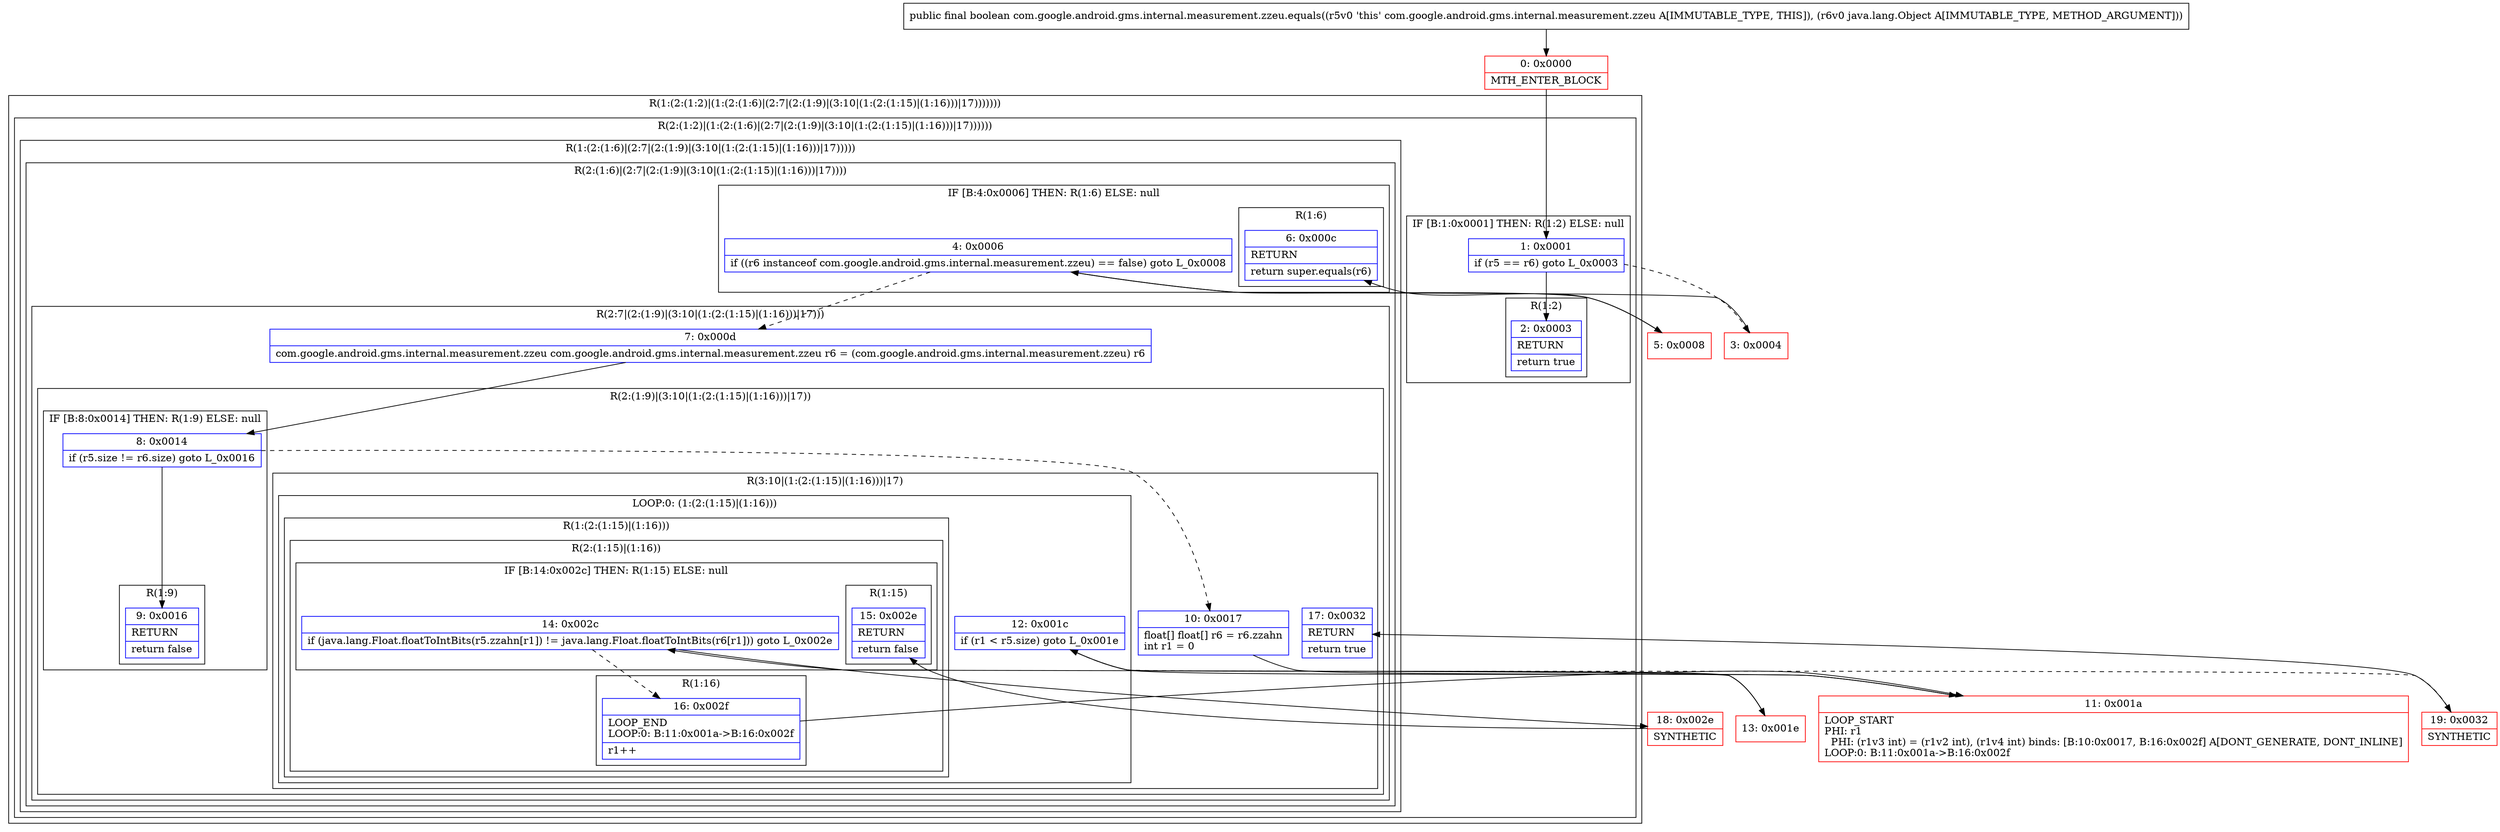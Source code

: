 digraph "CFG forcom.google.android.gms.internal.measurement.zzeu.equals(Ljava\/lang\/Object;)Z" {
subgraph cluster_Region_620895031 {
label = "R(1:(2:(1:2)|(1:(2:(1:6)|(2:7|(2:(1:9)|(3:10|(1:(2:(1:15)|(1:16)))|17)))))))";
node [shape=record,color=blue];
subgraph cluster_Region_1477284928 {
label = "R(2:(1:2)|(1:(2:(1:6)|(2:7|(2:(1:9)|(3:10|(1:(2:(1:15)|(1:16)))|17))))))";
node [shape=record,color=blue];
subgraph cluster_IfRegion_606234907 {
label = "IF [B:1:0x0001] THEN: R(1:2) ELSE: null";
node [shape=record,color=blue];
Node_1 [shape=record,label="{1\:\ 0x0001|if (r5 == r6) goto L_0x0003\l}"];
subgraph cluster_Region_1369663922 {
label = "R(1:2)";
node [shape=record,color=blue];
Node_2 [shape=record,label="{2\:\ 0x0003|RETURN\l|return true\l}"];
}
}
subgraph cluster_Region_1691159314 {
label = "R(1:(2:(1:6)|(2:7|(2:(1:9)|(3:10|(1:(2:(1:15)|(1:16)))|17)))))";
node [shape=record,color=blue];
subgraph cluster_Region_1347828831 {
label = "R(2:(1:6)|(2:7|(2:(1:9)|(3:10|(1:(2:(1:15)|(1:16)))|17))))";
node [shape=record,color=blue];
subgraph cluster_IfRegion_1728835071 {
label = "IF [B:4:0x0006] THEN: R(1:6) ELSE: null";
node [shape=record,color=blue];
Node_4 [shape=record,label="{4\:\ 0x0006|if ((r6 instanceof com.google.android.gms.internal.measurement.zzeu) == false) goto L_0x0008\l}"];
subgraph cluster_Region_758117973 {
label = "R(1:6)";
node [shape=record,color=blue];
Node_6 [shape=record,label="{6\:\ 0x000c|RETURN\l|return super.equals(r6)\l}"];
}
}
subgraph cluster_Region_2047091721 {
label = "R(2:7|(2:(1:9)|(3:10|(1:(2:(1:15)|(1:16)))|17)))";
node [shape=record,color=blue];
Node_7 [shape=record,label="{7\:\ 0x000d|com.google.android.gms.internal.measurement.zzeu com.google.android.gms.internal.measurement.zzeu r6 = (com.google.android.gms.internal.measurement.zzeu) r6\l}"];
subgraph cluster_Region_565636473 {
label = "R(2:(1:9)|(3:10|(1:(2:(1:15)|(1:16)))|17))";
node [shape=record,color=blue];
subgraph cluster_IfRegion_140621870 {
label = "IF [B:8:0x0014] THEN: R(1:9) ELSE: null";
node [shape=record,color=blue];
Node_8 [shape=record,label="{8\:\ 0x0014|if (r5.size != r6.size) goto L_0x0016\l}"];
subgraph cluster_Region_1088653780 {
label = "R(1:9)";
node [shape=record,color=blue];
Node_9 [shape=record,label="{9\:\ 0x0016|RETURN\l|return false\l}"];
}
}
subgraph cluster_Region_758534387 {
label = "R(3:10|(1:(2:(1:15)|(1:16)))|17)";
node [shape=record,color=blue];
Node_10 [shape=record,label="{10\:\ 0x0017|float[] float[] r6 = r6.zzahn\lint r1 = 0\l}"];
subgraph cluster_LoopRegion_1488550123 {
label = "LOOP:0: (1:(2:(1:15)|(1:16)))";
node [shape=record,color=blue];
Node_12 [shape=record,label="{12\:\ 0x001c|if (r1 \< r5.size) goto L_0x001e\l}"];
subgraph cluster_Region_2025844770 {
label = "R(1:(2:(1:15)|(1:16)))";
node [shape=record,color=blue];
subgraph cluster_Region_720387134 {
label = "R(2:(1:15)|(1:16))";
node [shape=record,color=blue];
subgraph cluster_IfRegion_54927590 {
label = "IF [B:14:0x002c] THEN: R(1:15) ELSE: null";
node [shape=record,color=blue];
Node_14 [shape=record,label="{14\:\ 0x002c|if (java.lang.Float.floatToIntBits(r5.zzahn[r1]) != java.lang.Float.floatToIntBits(r6[r1])) goto L_0x002e\l}"];
subgraph cluster_Region_1010553148 {
label = "R(1:15)";
node [shape=record,color=blue];
Node_15 [shape=record,label="{15\:\ 0x002e|RETURN\l|return false\l}"];
}
}
subgraph cluster_Region_1562123034 {
label = "R(1:16)";
node [shape=record,color=blue];
Node_16 [shape=record,label="{16\:\ 0x002f|LOOP_END\lLOOP:0: B:11:0x001a\-\>B:16:0x002f\l|r1++\l}"];
}
}
}
}
Node_17 [shape=record,label="{17\:\ 0x0032|RETURN\l|return true\l}"];
}
}
}
}
}
}
}
Node_0 [shape=record,color=red,label="{0\:\ 0x0000|MTH_ENTER_BLOCK\l}"];
Node_3 [shape=record,color=red,label="{3\:\ 0x0004}"];
Node_5 [shape=record,color=red,label="{5\:\ 0x0008}"];
Node_11 [shape=record,color=red,label="{11\:\ 0x001a|LOOP_START\lPHI: r1 \l  PHI: (r1v3 int) = (r1v2 int), (r1v4 int) binds: [B:10:0x0017, B:16:0x002f] A[DONT_GENERATE, DONT_INLINE]\lLOOP:0: B:11:0x001a\-\>B:16:0x002f\l}"];
Node_13 [shape=record,color=red,label="{13\:\ 0x001e}"];
Node_18 [shape=record,color=red,label="{18\:\ 0x002e|SYNTHETIC\l}"];
Node_19 [shape=record,color=red,label="{19\:\ 0x0032|SYNTHETIC\l}"];
MethodNode[shape=record,label="{public final boolean com.google.android.gms.internal.measurement.zzeu.equals((r5v0 'this' com.google.android.gms.internal.measurement.zzeu A[IMMUTABLE_TYPE, THIS]), (r6v0 java.lang.Object A[IMMUTABLE_TYPE, METHOD_ARGUMENT])) }"];
MethodNode -> Node_0;
Node_1 -> Node_2;
Node_1 -> Node_3[style=dashed];
Node_4 -> Node_5;
Node_4 -> Node_7[style=dashed];
Node_7 -> Node_8;
Node_8 -> Node_9;
Node_8 -> Node_10[style=dashed];
Node_10 -> Node_11;
Node_12 -> Node_13;
Node_12 -> Node_19[style=dashed];
Node_14 -> Node_16[style=dashed];
Node_14 -> Node_18;
Node_16 -> Node_11;
Node_0 -> Node_1;
Node_3 -> Node_4;
Node_5 -> Node_6;
Node_11 -> Node_12;
Node_13 -> Node_14;
Node_18 -> Node_15;
Node_19 -> Node_17;
}

